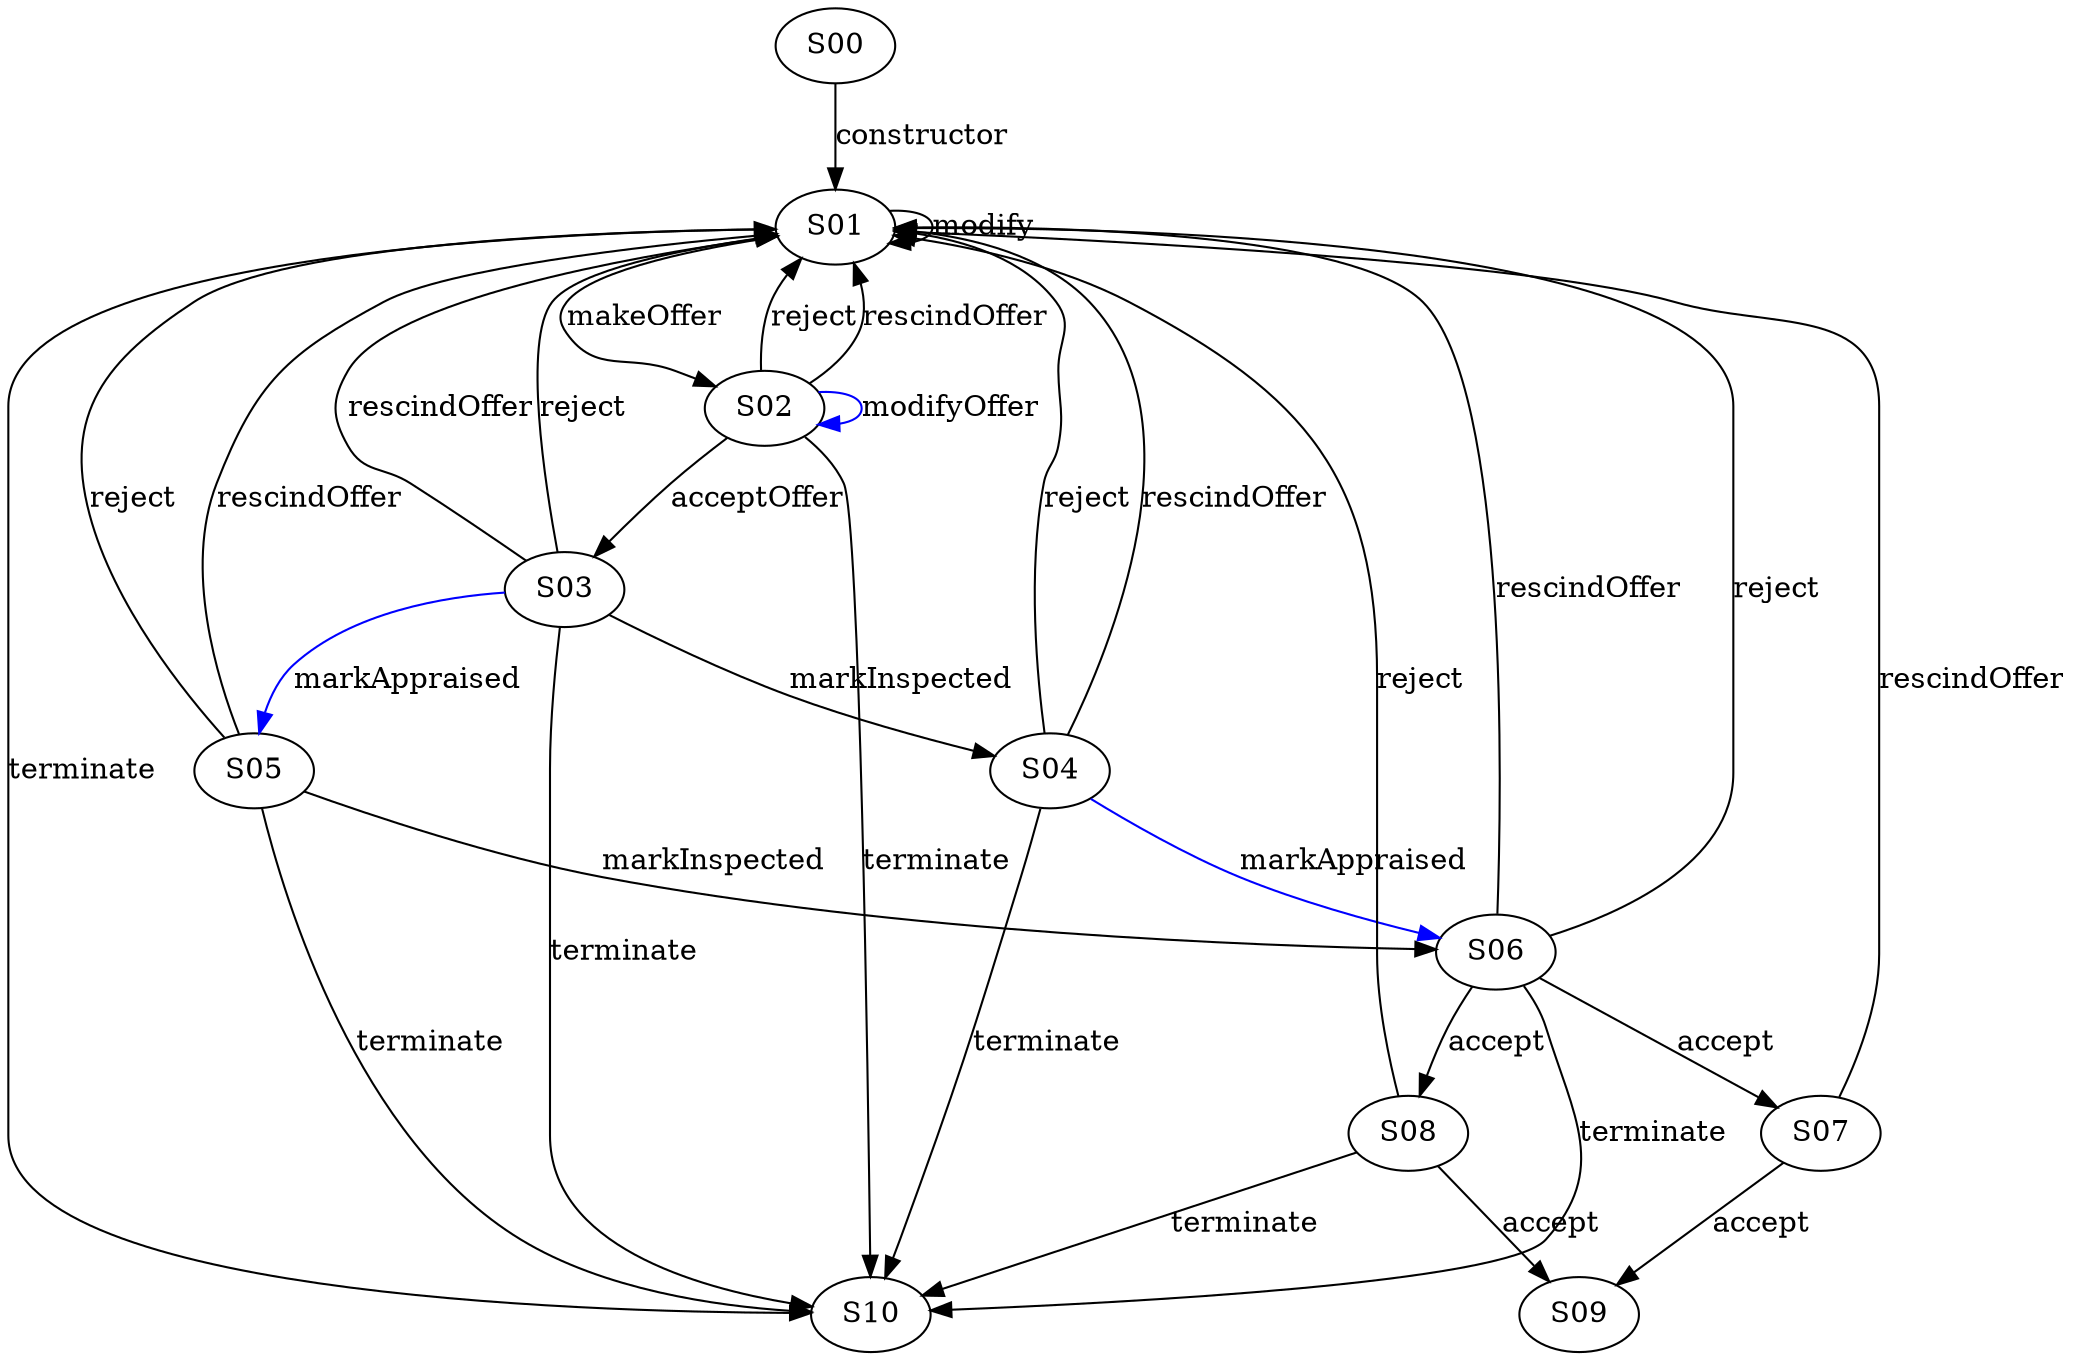digraph {

S00->S01 [label="constructor", style="", color="black"]
S05->S10 [label="terminate", style="", color="black"]
S03->S05 [label="markAppraised", style="", color="blue"]
S04->S01 [label="reject", style="", color="black"]
S08->S10 [label="terminate", style="", color="black"]
S03->S04 [label="markInspected", style="", color="black"]
S05->S01 [label="reject", style="", color="black"]
S04->S06 [label="markAppraised", style="", color="blue"]
S03->S01 [label="rescindOffer", style="", color="black"]
S04->S01 [label="rescindOffer", style="", color="black"]
S05->S01 [label="rescindOffer", style="", color="black"]
S01->S02 [label="makeOffer", style="", color="black"]
S02->S01 [label="reject", style="", color="black"]
S02->S10 [label="terminate", style="", color="black"]
S02->S03 [label="acceptOffer", style="", color="black"]
S03->S10 [label="terminate", style="", color="black"]
S05->S06 [label="markInspected", style="", color="black"]
S06->S07 [label="accept", style="", color="black"]
S06->S08 [label="accept", style="", color="black"]
S07->S09 [label="accept", style="", color="black"]
S01->S10 [label="terminate", style="", color="black"]
S02->S02 [label="modifyOffer", style="", color="blue"]
S08->S09 [label="accept", style="", color="black"]
S02->S01 [label="rescindOffer", style="", color="black"]
S01->S01 [label="modify", style="", color="black"]
S03->S01 [label="reject", style="", color="black"]
S06->S10 [label="terminate", style="", color="black"]
S04->S10 [label="terminate", style="", color="black"]
S07->S01 [label="rescindOffer", style="", color="black"]
S06->S01 [label="rescindOffer", style="", color="black"]
S06->S01 [label="reject", style="", color="black"]
S08->S01 [label="reject", style="", color="black"]
}